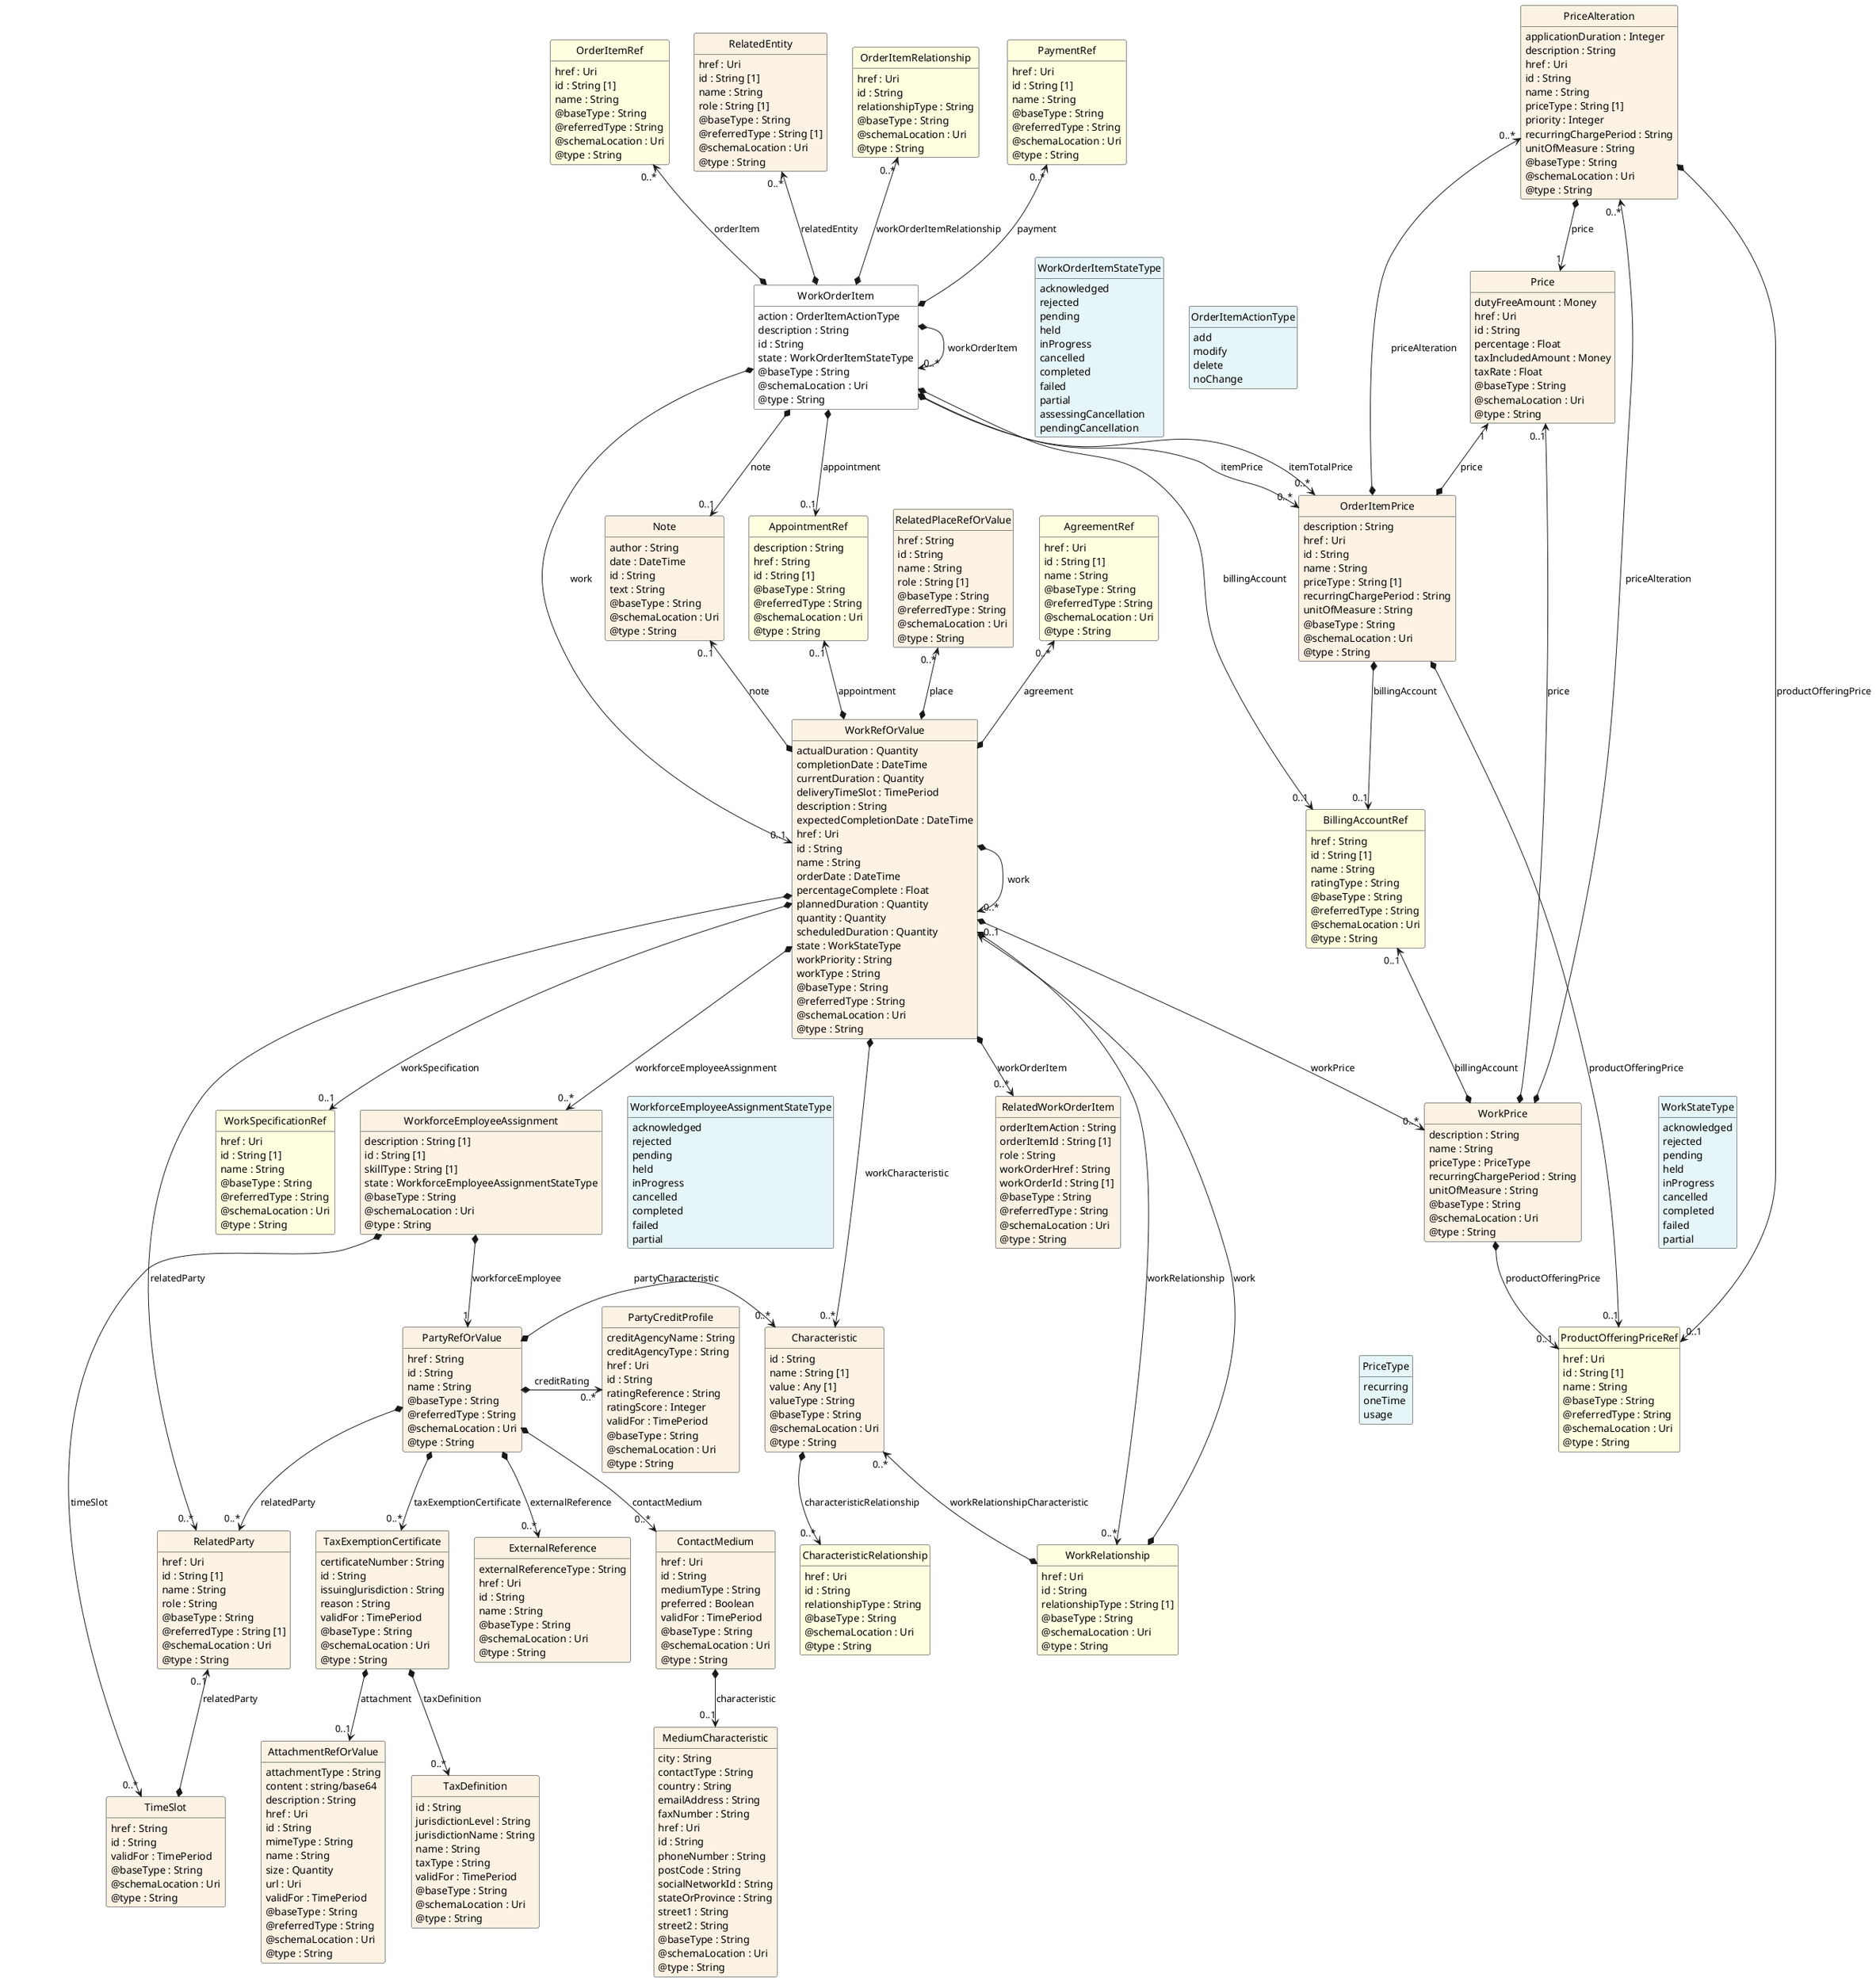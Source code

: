 @startuml
hide circle
hide methods
hide stereotype
show <<Enumeration>> stereotype
skinparam class {
   BackgroundColor<<Enumeration>> #E6F5F7
   BackgroundColor<<Ref>> #FFFFE0
   BackgroundColor<<Pivot>> #FFFFFFF
   BackgroundColor<<SimpleType>> #E2F0DA
   BackgroundColor #FCF2E3
}

class WorkOrderItem <<Pivot>> {
    action : OrderItemActionType
    description : String
    id : String
    state : WorkOrderItemStateType
    @baseType : String
    @schemaLocation : Uri
    @type : String
}

class Note  {
    author : String
    date : DateTime
    id : String
    text : String
    @baseType : String
    @schemaLocation : Uri
    @type : String
}

class OrderItemRef  <<Ref>> {
    href : Uri
    id : String [1]
    name : String
    @baseType : String
    @referredType : String
    @schemaLocation : Uri
    @type : String
}

class WorkRefOrValue  {
    actualDuration : Quantity
    completionDate : DateTime
    currentDuration : Quantity
    deliveryTimeSlot : TimePeriod
    description : String
    expectedCompletionDate : DateTime
    href : Uri
    id : String
    name : String
    orderDate : DateTime
    percentageComplete : Float
    plannedDuration : Quantity
    quantity : Quantity
    scheduledDuration : Quantity
    state : WorkStateType
    workPriority : String
    workType : String
    @baseType : String
    @referredType : String
    @schemaLocation : Uri
    @type : String
}

class WorkRelationship  <<Ref>> {
    href : Uri
    id : String
    relationshipType : String [1]
    @baseType : String
    @schemaLocation : Uri
    @type : String
}

class Characteristic  {
    id : String
    name : String [1]
    value : Any [1]
    valueType : String
    @baseType : String
    @schemaLocation : Uri
    @type : String
}

class CharacteristicRelationship  <<Ref>> {
    href : Uri
    id : String
    relationshipType : String
    @baseType : String
    @schemaLocation : Uri
    @type : String
}

class AppointmentRef  <<Ref>> {
    description : String
    href : String
    id : String [1]
    @baseType : String
    @referredType : String
    @schemaLocation : Uri
    @type : String
}

class WorkPrice  {
    description : String
    name : String
    priceType : PriceType
    recurringChargePeriod : String
    unitOfMeasure : String
    @baseType : String
    @schemaLocation : Uri
    @type : String
}

class Price  {
    dutyFreeAmount : Money
    href : Uri
    id : String
    percentage : Float
    taxIncludedAmount : Money
    taxRate : Float
    @baseType : String
    @schemaLocation : Uri
    @type : String
}

class PriceType <<Enumeration>> {
    recurring
    oneTime
    usage
}

class ProductOfferingPriceRef  <<Ref>> {
    href : Uri
    id : String [1]
    name : String
    @baseType : String
    @referredType : String
    @schemaLocation : Uri
    @type : String
}

class BillingAccountRef  <<Ref>> {
    href : String
    id : String [1]
    name : String
    ratingType : String
    @baseType : String
    @referredType : String
    @schemaLocation : Uri
    @type : String
}

class PriceAlteration  {
    applicationDuration : Integer
    description : String
    href : Uri
    id : String
    name : String
    priceType : String [1]
    priority : Integer
    recurringChargePeriod : String
    unitOfMeasure : String
    @baseType : String
    @schemaLocation : Uri
    @type : String
}

class WorkSpecificationRef  <<Ref>> {
    href : Uri
    id : String [1]
    name : String
    @baseType : String
    @referredType : String
    @schemaLocation : Uri
    @type : String
}

class RelatedPlaceRefOrValue  {
    href : String
    id : String
    name : String
    role : String [1]
    @baseType : String
    @referredType : String
    @schemaLocation : Uri
    @type : String
}

class WorkStateType <<Enumeration>> {
    acknowledged
    rejected
    pending
    held
    inProgress
    cancelled
    completed
    failed
    partial
}

class WorkforceEmployeeAssignment  {
    description : String [1]
    id : String [1]
    skillType : String [1]
    state : WorkforceEmployeeAssignmentStateType
    @baseType : String
    @schemaLocation : Uri
    @type : String
}

class TimeSlot  {
    href : String
    id : String
    validFor : TimePeriod
    @baseType : String
    @schemaLocation : Uri
    @type : String
}

class RelatedParty  {
    href : Uri
    id : String [1]
    name : String
    role : String
    @baseType : String
    @referredType : String [1]
    @schemaLocation : Uri
    @type : String
}

class WorkforceEmployeeAssignmentStateType <<Enumeration>> {
    acknowledged
    rejected
    pending
    held
    inProgress
    cancelled
    completed
    failed
    partial
}

class PartyRefOrValue  {
    href : String
    id : String
    name : String
    @baseType : String
    @referredType : String
    @schemaLocation : Uri
    @type : String
}

class TaxExemptionCertificate  {
    certificateNumber : String
    id : String
    issuingJurisdiction : String
    reason : String
    validFor : TimePeriod
    @baseType : String
    @schemaLocation : Uri
    @type : String
}

class TaxDefinition  {
    id : String
    jurisdictionLevel : String
    jurisdictionName : String
    name : String
    taxType : String
    validFor : TimePeriod
    @baseType : String
    @schemaLocation : Uri
    @type : String
}

class AttachmentRefOrValue  {
    attachmentType : String
    content : string/base64
    description : String
    href : Uri
    id : String
    mimeType : String
    name : String
    size : Quantity
    url : Uri
    validFor : TimePeriod
    @baseType : String
    @referredType : String
    @schemaLocation : Uri
    @type : String
}

class ContactMedium  {
    href : Uri
    id : String
    mediumType : String
    preferred : Boolean
    validFor : TimePeriod
    @baseType : String
    @schemaLocation : Uri
    @type : String
}

class MediumCharacteristic  {
    city : String
    contactType : String
    country : String
    emailAddress : String
    faxNumber : String
    href : Uri
    id : String
    phoneNumber : String
    postCode : String
    socialNetworkId : String
    stateOrProvince : String
    street1 : String
    street2 : String
    @baseType : String
    @schemaLocation : Uri
    @type : String
}

class ExternalReference  {
    externalReferenceType : String
    href : Uri
    id : String
    name : String
    @baseType : String
    @schemaLocation : Uri
    @type : String
}

class PartyCreditProfile  {
    creditAgencyName : String
    creditAgencyType : String
    href : Uri
    id : String
    ratingReference : String
    ratingScore : Integer
    validFor : TimePeriod
    @baseType : String
    @schemaLocation : Uri
    @type : String
}

class AgreementRef  <<Ref>> {
    href : Uri
    id : String [1]
    name : String
    @baseType : String
    @referredType : String
    @schemaLocation : Uri
    @type : String
}

class RelatedWorkOrderItem  {
    orderItemAction : String
    orderItemId : String [1]
    role : String
    workOrderHref : String
    workOrderId : String [1]
    @baseType : String
    @referredType : String
    @schemaLocation : Uri
    @type : String
}

class OrderItemPrice  {
    description : String
    href : Uri
    id : String
    name : String
    priceType : String [1]
    recurringChargePeriod : String
    unitOfMeasure : String
    @baseType : String
    @schemaLocation : Uri
    @type : String
}

class RelatedEntity  {
    href : Uri
    id : String [1]
    name : String
    role : String [1]
    @baseType : String
    @referredType : String [1]
    @schemaLocation : Uri
    @type : String
}

class OrderItemRelationship  <<Ref>> {
    href : Uri
    id : String
    relationshipType : String
    @baseType : String
    @schemaLocation : Uri
    @type : String
}

class OrderItemActionType <<Enumeration>> {
    add
    modify
    delete
    noChange
}

class PaymentRef  <<Ref>> {
    href : Uri
    id : String [1]
    name : String
    @baseType : String
    @referredType : String
    @schemaLocation : Uri
    @type : String
}

class WorkOrderItemStateType <<Enumeration>> {
    acknowledged
    rejected
    pending
    held
    inProgress
    cancelled
    completed
    failed
    partial
    assessingCancellation
    pendingCancellation
}

WorkOrderItem *-right-> "0..*" WorkOrderItem : workOrderItem

WorkOrderItem *-->  "0..1" AppointmentRef : appointment

WorkOrderItem *-->  "0..1" Note : note

WorkOrderItem -right[hidden]-> WorkOrderItemStateType

WorkOrderItemStateType -right[hidden]-> OrderItemActionType

WorkOrderItem *-->  "0..1" BillingAccountRef : billingAccount

WorkOrderItem *-->  "0..*" OrderItemPrice : itemPrice

WorkOrderItem *-->  "0..*" OrderItemPrice : itemTotalPrice

WorkOrderItem *-->  "0..1" WorkRefOrValue : work

WorkRefOrValue *-right-> "0..*" WorkRefOrValue : work

AppointmentRef "0..1" <--* WorkRefOrValue : appointment

Note "0..1" <--* WorkRefOrValue : note

BillingAccountRef "0..1" <--* WorkPrice : billingAccount

WorkRefOrValue *-right-> "0..*" WorkPrice : workPrice

WorkRefOrValue *-->  "0..*" WorkRelationship : workRelationship

WorkPrice -right[hidden]-> WorkStateType

WorkRefOrValue *-->  "0..*" RelatedParty : relatedParty

RelatedParty -right[hidden]-> WorkRelationship

WorkRefOrValue *-->  "0..*" Characteristic : workCharacteristic

Characteristic -right[hidden]-> RelatedParty

WorkRefOrValue *-->  "0..*" WorkforceEmployeeAssignment : workforceEmployeeAssignment

WorkforceEmployeeAssignment -right[hidden]-> Characteristic

PriceAlteration *-->  "0..1" ProductOfferingPriceRef : productOfferingPrice

PriceAlteration *-->  "1" Price : price

WorkRefOrValue "0..1" <--* WorkRelationship : work

WorkRelationship *-->  "0..*" Characteristic : workRelationshipCharacteristic

PriceAlteration "0..*" <--* WorkPrice : priceAlteration

Price "0..1" <--* WorkPrice : price

WorkPrice -[hidden]-> PriceType

WorkPrice *-->  "0..1" ProductOfferingPriceRef : productOfferingPrice

WorkforceEmployeeAssignment *-->  "0..*" TimeSlot : timeSlot

RelatedParty "0..1" <--* TimeSlot : relatedParty

WorkforceEmployeeAssignment *-->  "1" PartyRefOrValue : workforceEmployee

RelatedParty "0..*" <--* PartyRefOrValue : relatedParty

WorkforceEmployeeAssignmentStateType <-left[hidden]- WorkforceEmployeeAssignment

PartyRefOrValue *-right-> "0..*" Characteristic : partyCharacteristic

PriceAlteration "0..*" <--* OrderItemPrice : priceAlteration

OrderItemPrice *-->  "0..1" ProductOfferingPriceRef : productOfferingPrice

Price "1" <--* OrderItemPrice : price

OrderItemPrice *-->  "0..1" BillingAccountRef : billingAccount

RelatedPlaceRefOrValue "0..*" <--* WorkRefOrValue : place

AgreementRef "0..*" <--* WorkRefOrValue : agreement

WorkRefOrValue *-->  "0..*" RelatedWorkOrderItem : workOrderItem

WorkRelationship <-left[hidden]- RelatedWorkOrderItem

WorkRefOrValue *-->  "0..1" WorkSpecificationRef : workSpecification

RelatedWorkOrderItem <-left[hidden]- WorkSpecificationRef

PaymentRef "0..*" <--* WorkOrderItem : payment

OrderItemRef "0..*" <--* WorkOrderItem : orderItem

RelatedEntity "0..*" <--* WorkOrderItem : relatedEntity

OrderItemRelationship "0..*" <--* WorkOrderItem : workOrderItemRelationship

PartyCreditProfile "0..*" <-left-* PartyRefOrValue : creditRating

PartyRefOrValue *-->  "0..*" ExternalReference : externalReference

PartyRefOrValue *-->  "0..*" ContactMedium : contactMedium

PartyRefOrValue *-->  "0..*" TaxExemptionCertificate : taxExemptionCertificate

BillingAccountRef <-[hidden]- PriceType

TaxExemptionCertificate *-->  "0..*" TaxDefinition : taxDefinition

TaxExemptionCertificate *-->  "0..1" AttachmentRefOrValue : attachment

Characteristic *-->  "0..*" CharacteristicRelationship : characteristicRelationship

ContactMedium *-->  "0..1" MediumCharacteristic : characteristic

@enduml